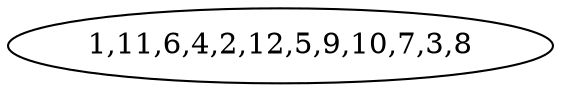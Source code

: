 digraph {
    rankdir="LR";
    "1,11,6,4,2,12,5,9,10,7,3,8"
    // "1,11,6,4,2,12" -> "5,9,10,7,3,8" [dir="both" label="2,1,1,3,2,3,2,2,3,3"];
    // "1,11,6,4,2,12" -> 8 [dir="both" label="2,3,3"];
    // "5,9,10,7,3" -> 8 [dir="both" label="3,3"];
}

